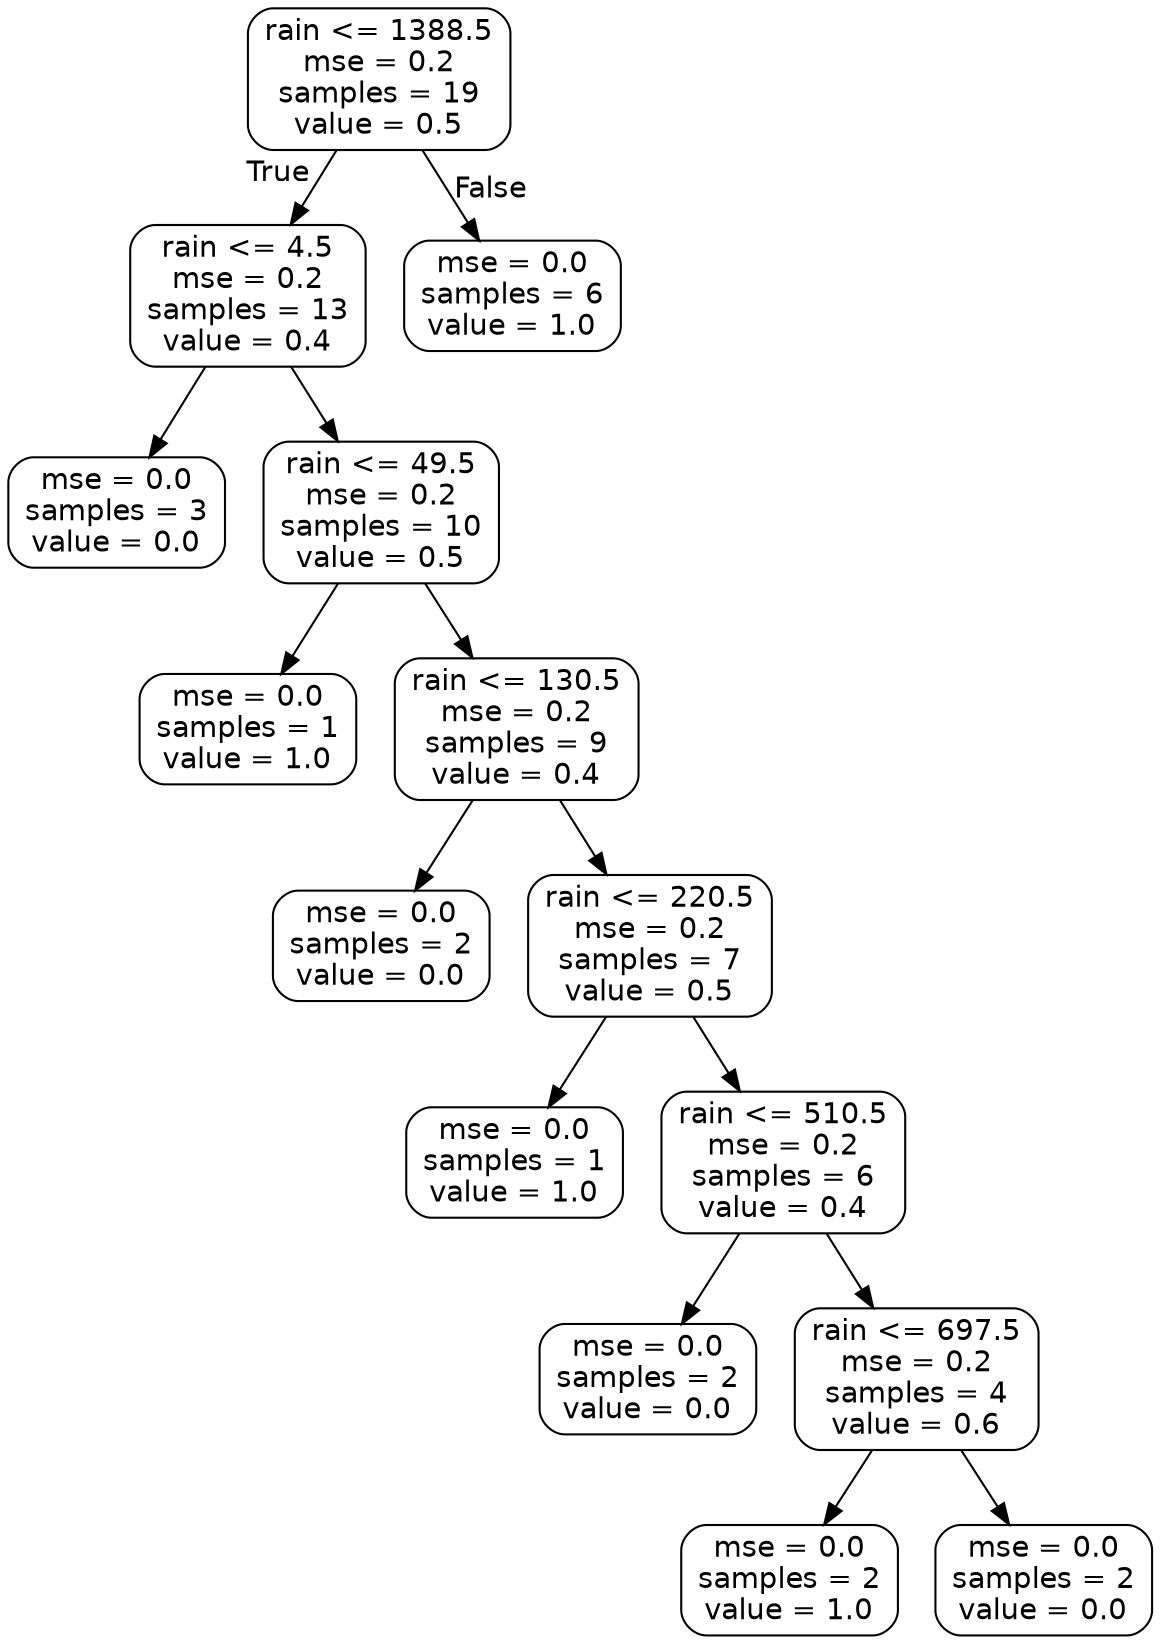 digraph Tree {
node [shape=box, style="rounded", color="black", fontname=helvetica] ;
edge [fontname=helvetica] ;
0 [label="rain <= 1388.5\nmse = 0.2\nsamples = 19\nvalue = 0.5"] ;
1 [label="rain <= 4.5\nmse = 0.2\nsamples = 13\nvalue = 0.4"] ;
0 -> 1 [labeldistance=2.5, labelangle=45, headlabel="True"] ;
2 [label="mse = 0.0\nsamples = 3\nvalue = 0.0"] ;
1 -> 2 ;
3 [label="rain <= 49.5\nmse = 0.2\nsamples = 10\nvalue = 0.5"] ;
1 -> 3 ;
4 [label="mse = 0.0\nsamples = 1\nvalue = 1.0"] ;
3 -> 4 ;
5 [label="rain <= 130.5\nmse = 0.2\nsamples = 9\nvalue = 0.4"] ;
3 -> 5 ;
6 [label="mse = 0.0\nsamples = 2\nvalue = 0.0"] ;
5 -> 6 ;
7 [label="rain <= 220.5\nmse = 0.2\nsamples = 7\nvalue = 0.5"] ;
5 -> 7 ;
8 [label="mse = 0.0\nsamples = 1\nvalue = 1.0"] ;
7 -> 8 ;
9 [label="rain <= 510.5\nmse = 0.2\nsamples = 6\nvalue = 0.4"] ;
7 -> 9 ;
10 [label="mse = 0.0\nsamples = 2\nvalue = 0.0"] ;
9 -> 10 ;
11 [label="rain <= 697.5\nmse = 0.2\nsamples = 4\nvalue = 0.6"] ;
9 -> 11 ;
12 [label="mse = 0.0\nsamples = 2\nvalue = 1.0"] ;
11 -> 12 ;
13 [label="mse = 0.0\nsamples = 2\nvalue = 0.0"] ;
11 -> 13 ;
14 [label="mse = 0.0\nsamples = 6\nvalue = 1.0"] ;
0 -> 14 [labeldistance=2.5, labelangle=-45, headlabel="False"] ;
}